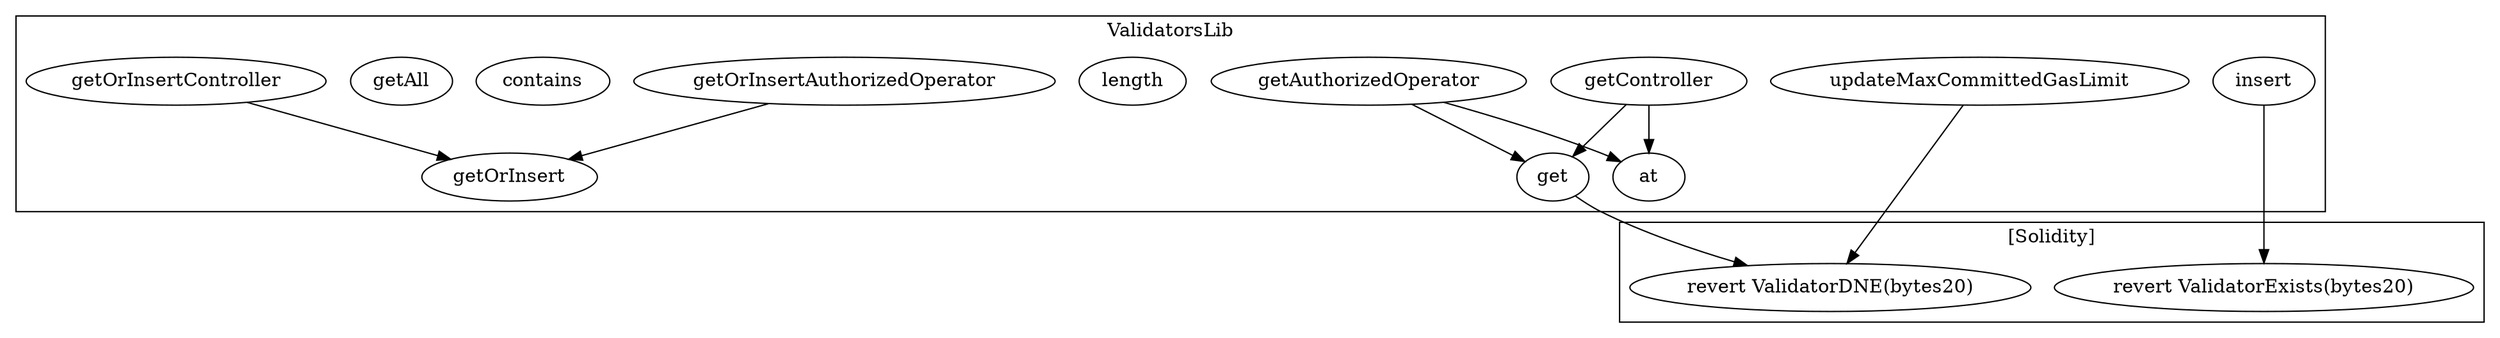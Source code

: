 strict digraph {
subgraph cluster_25865_ValidatorsLib {
label = "ValidatorsLib"
"25865_updateMaxCommittedGasLimit" [label="updateMaxCommittedGasLimit"]
"25865_at" [label="at"]
"25865_getOrInsertAuthorizedOperator" [label="getOrInsertAuthorizedOperator"]
"25865_getAuthorizedOperator" [label="getAuthorizedOperator"]
"25865_insert" [label="insert"]
"25865_length" [label="length"]
"25865_getController" [label="getController"]
"25865_contains" [label="contains"]
"25865_getAll" [label="getAll"]
"25865_getOrInsertController" [label="getOrInsertController"]
"25865_getOrInsert" [label="getOrInsert"]
"25865_get" [label="get"]
"25865_getController" -> "25865_at"
"25865_getOrInsertAuthorizedOperator" -> "25865_getOrInsert"
"25865_getOrInsertController" -> "25865_getOrInsert"
"25865_getAuthorizedOperator" -> "25865_get"
"25865_getController" -> "25865_get"
"25865_getAuthorizedOperator" -> "25865_at"
}subgraph cluster_solidity {
label = "[Solidity]"
"revert ValidatorExists(bytes20)" 
"revert ValidatorDNE(bytes20)" 
"25865_get" -> "revert ValidatorDNE(bytes20)"
"25865_insert" -> "revert ValidatorExists(bytes20)"
"25865_updateMaxCommittedGasLimit" -> "revert ValidatorDNE(bytes20)"
}
}